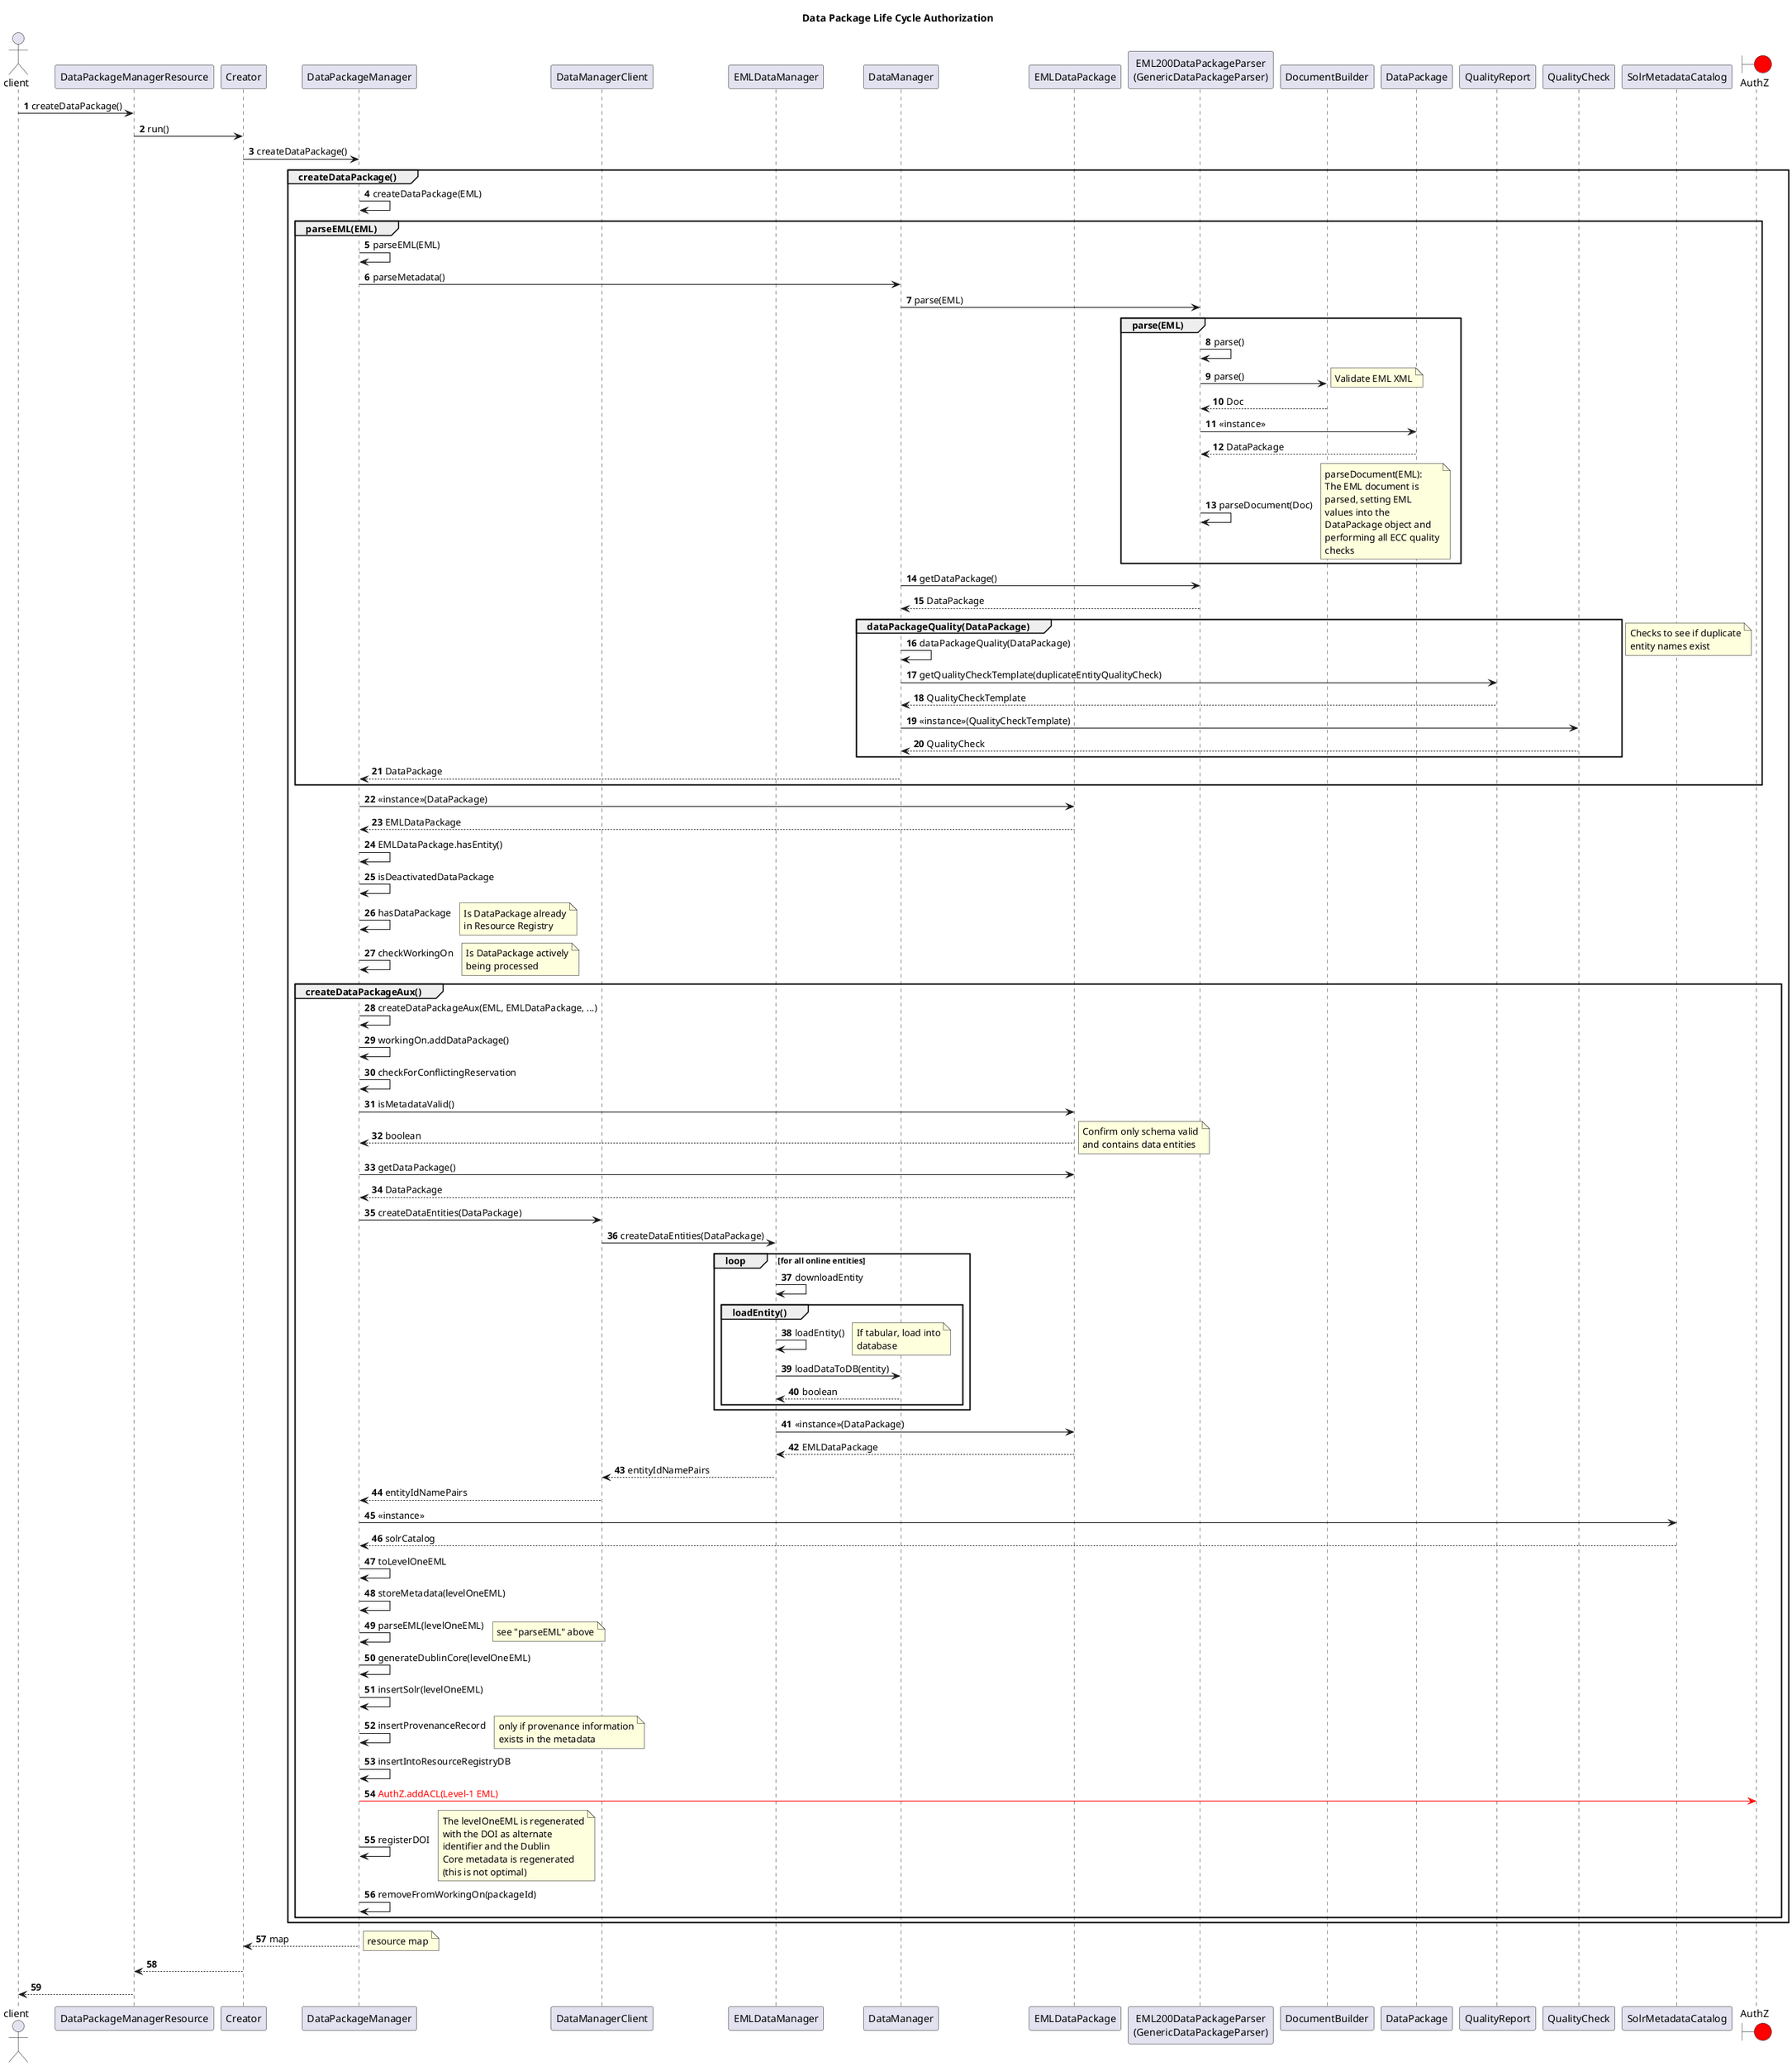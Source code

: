 @startuml
'https://plantuml.com/sequence-diagram

title Data Package Life Cycle Authorization

actor client
participant DataPackageManagerResource
participant Creator
participant DataPackageManager
participant DataManagerClient
participant EMLDataManager
participant DataManager
participant EMLDataPackage
participant EML200 as "EML200DataPackageParser\n(GenericDataPackageParser)"
participant DocumentBuilder
participant DataPackage
participant QualityReport
participant QualityCheck
participant SolrMetadataCatalog
boundary AuthZ #red

autonumber

client->DataPackageManagerResource: createDataPackage()
DataPackageManagerResource->Creator: run()
Creator->DataPackageManager: createDataPackage()
group createDataPackage()
    DataPackageManager->DataPackageManager: createDataPackage(EML)
    group parseEML(EML)
        DataPackageManager->DataPackageManager: parseEML(EML)
        DataPackageManager->DataManager: parseMetadata()
        DataManager->EML200: parse(EML)
        group parse(EML)
            EML200->EML200: parse()
            EML200->DocumentBuilder: parse()
            note right: Validate EML XML
            EML200<--DocumentBuilder: Doc
            EML200->DataPackage: <<instance>>
            EML200<--DataPackage: DataPackage
            EML200->EML200: parseDocument(Doc)
            note right: parseDocument(EML):\nThe EML document is\nparsed, setting EML\nvalues into the\nDataPackage object and\nperforming all ECC quality\nchecks
        end
        DataManager->EML200: getDataPackage()
        DataManager<--EML200: DataPackage
        group dataPackageQuality(DataPackage)
            DataManager->DataManager: dataPackageQuality(DataPackage)
            DataManager->QualityReport: getQualityCheckTemplate(duplicateEntityQualityCheck)
            DataManager<--QualityReport: QualityCheckTemplate
            DataManager->QualityCheck:<<instance>>(QualityCheckTemplate)
            DataManager<--QualityCheck: QualityCheck
        end
        note right: Checks to see if duplicate\nentity names exist
        DataPackageManager<--DataManager: DataPackage
    end
    DataPackageManager->EMLDataPackage: <<instance>>(DataPackage)
    DataPackageManager<--EMLDataPackage: EMLDataPackage
    DataPackageManager->DataPackageManager: EMLDataPackage.hasEntity()
    DataPackageManager->DataPackageManager: isDeactivatedDataPackage
    DataPackageManager->DataPackageManager: hasDataPackage
    note right: Is DataPackage already\nin Resource Registry
    DataPackageManager->DataPackageManager: checkWorkingOn
    note right: Is DataPackage actively\nbeing processed
    group createDataPackageAux()
        DataPackageManager->DataPackageManager: createDataPackageAux(EML, EMLDataPackage, ...)
        DataPackageManager->DataPackageManager: workingOn.addDataPackage()
        DataPackageManager->DataPackageManager: checkForConflictingReservation
        DataPackageManager->EMLDataPackage: isMetadataValid()
        DataPackageManager<--EMLDataPackage: boolean
        note right: Confirm only schema valid\nand contains data entities
        DataPackageManager->EMLDataPackage: getDataPackage()
        DataPackageManager<--EMLDataPackage: DataPackage
        DataPackageManager->DataManagerClient: createDataEntities(DataPackage)
        DataManagerClient->EMLDataManager: createDataEntities(DataPackage)
        loop for all online entities
            EMLDataManager->EMLDataManager: downloadEntity
            group loadEntity()
                EMLDataManager->EMLDataManager: loadEntity()
                note right: If tabular, load into\ndatabase
                EMLDataManager->DataManager: loadDataToDB(entity)
                EMLDataManager<--DataManager: boolean
            end
        end
        EMLDataManager->EMLDataPackage: <<instance>>(DataPackage)
        EMLDataManager<--EMLDataPackage: EMLDataPackage
        DataManagerClient<--EMLDataManager: entityIdNamePairs
        DataPackageManager<--DataManagerClient: entityIdNamePairs
        DataPackageManager->SolrMetadataCatalog: <<instance>>
        DataPackageManager<--SolrMetadataCatalog: solrCatalog
        DataPackageManager->DataPackageManager: toLevelOneEML
        DataPackageManager->DataPackageManager: storeMetadata(levelOneEML)
        DataPackageManager->DataPackageManager: parseEML(levelOneEML)
        note right: see "parseEML" above
        DataPackageManager->DataPackageManager: generateDublinCore(levelOneEML)
        DataPackageManager->DataPackageManager: insertSolr(levelOneEML)
        DataPackageManager->DataPackageManager: insertProvenanceRecord
        note right: only if provenance information\nexists in the metadata
        DataPackageManager->DataPackageManager: insertIntoResourceRegistryDB
        DataPackageManager[#red]->AuthZ: <font color=red>AuthZ.addACL(Level-1 EML)
        DataPackageManager->DataPackageManager: registerDOI
        note right: The levelOneEML is regenerated\nwith the DOI as alternate\nidentifier and the Dublin\nCore metadata is regenerated\n(this is not optimal)
        DataPackageManager->DataPackageManager: removeFromWorkingOn(packageId)
    end
end
Creator<--DataPackageManager: map
note right: resource map
DataPackageManagerResource<--Creator:
client<--DataPackageManagerResource:

@enduml

